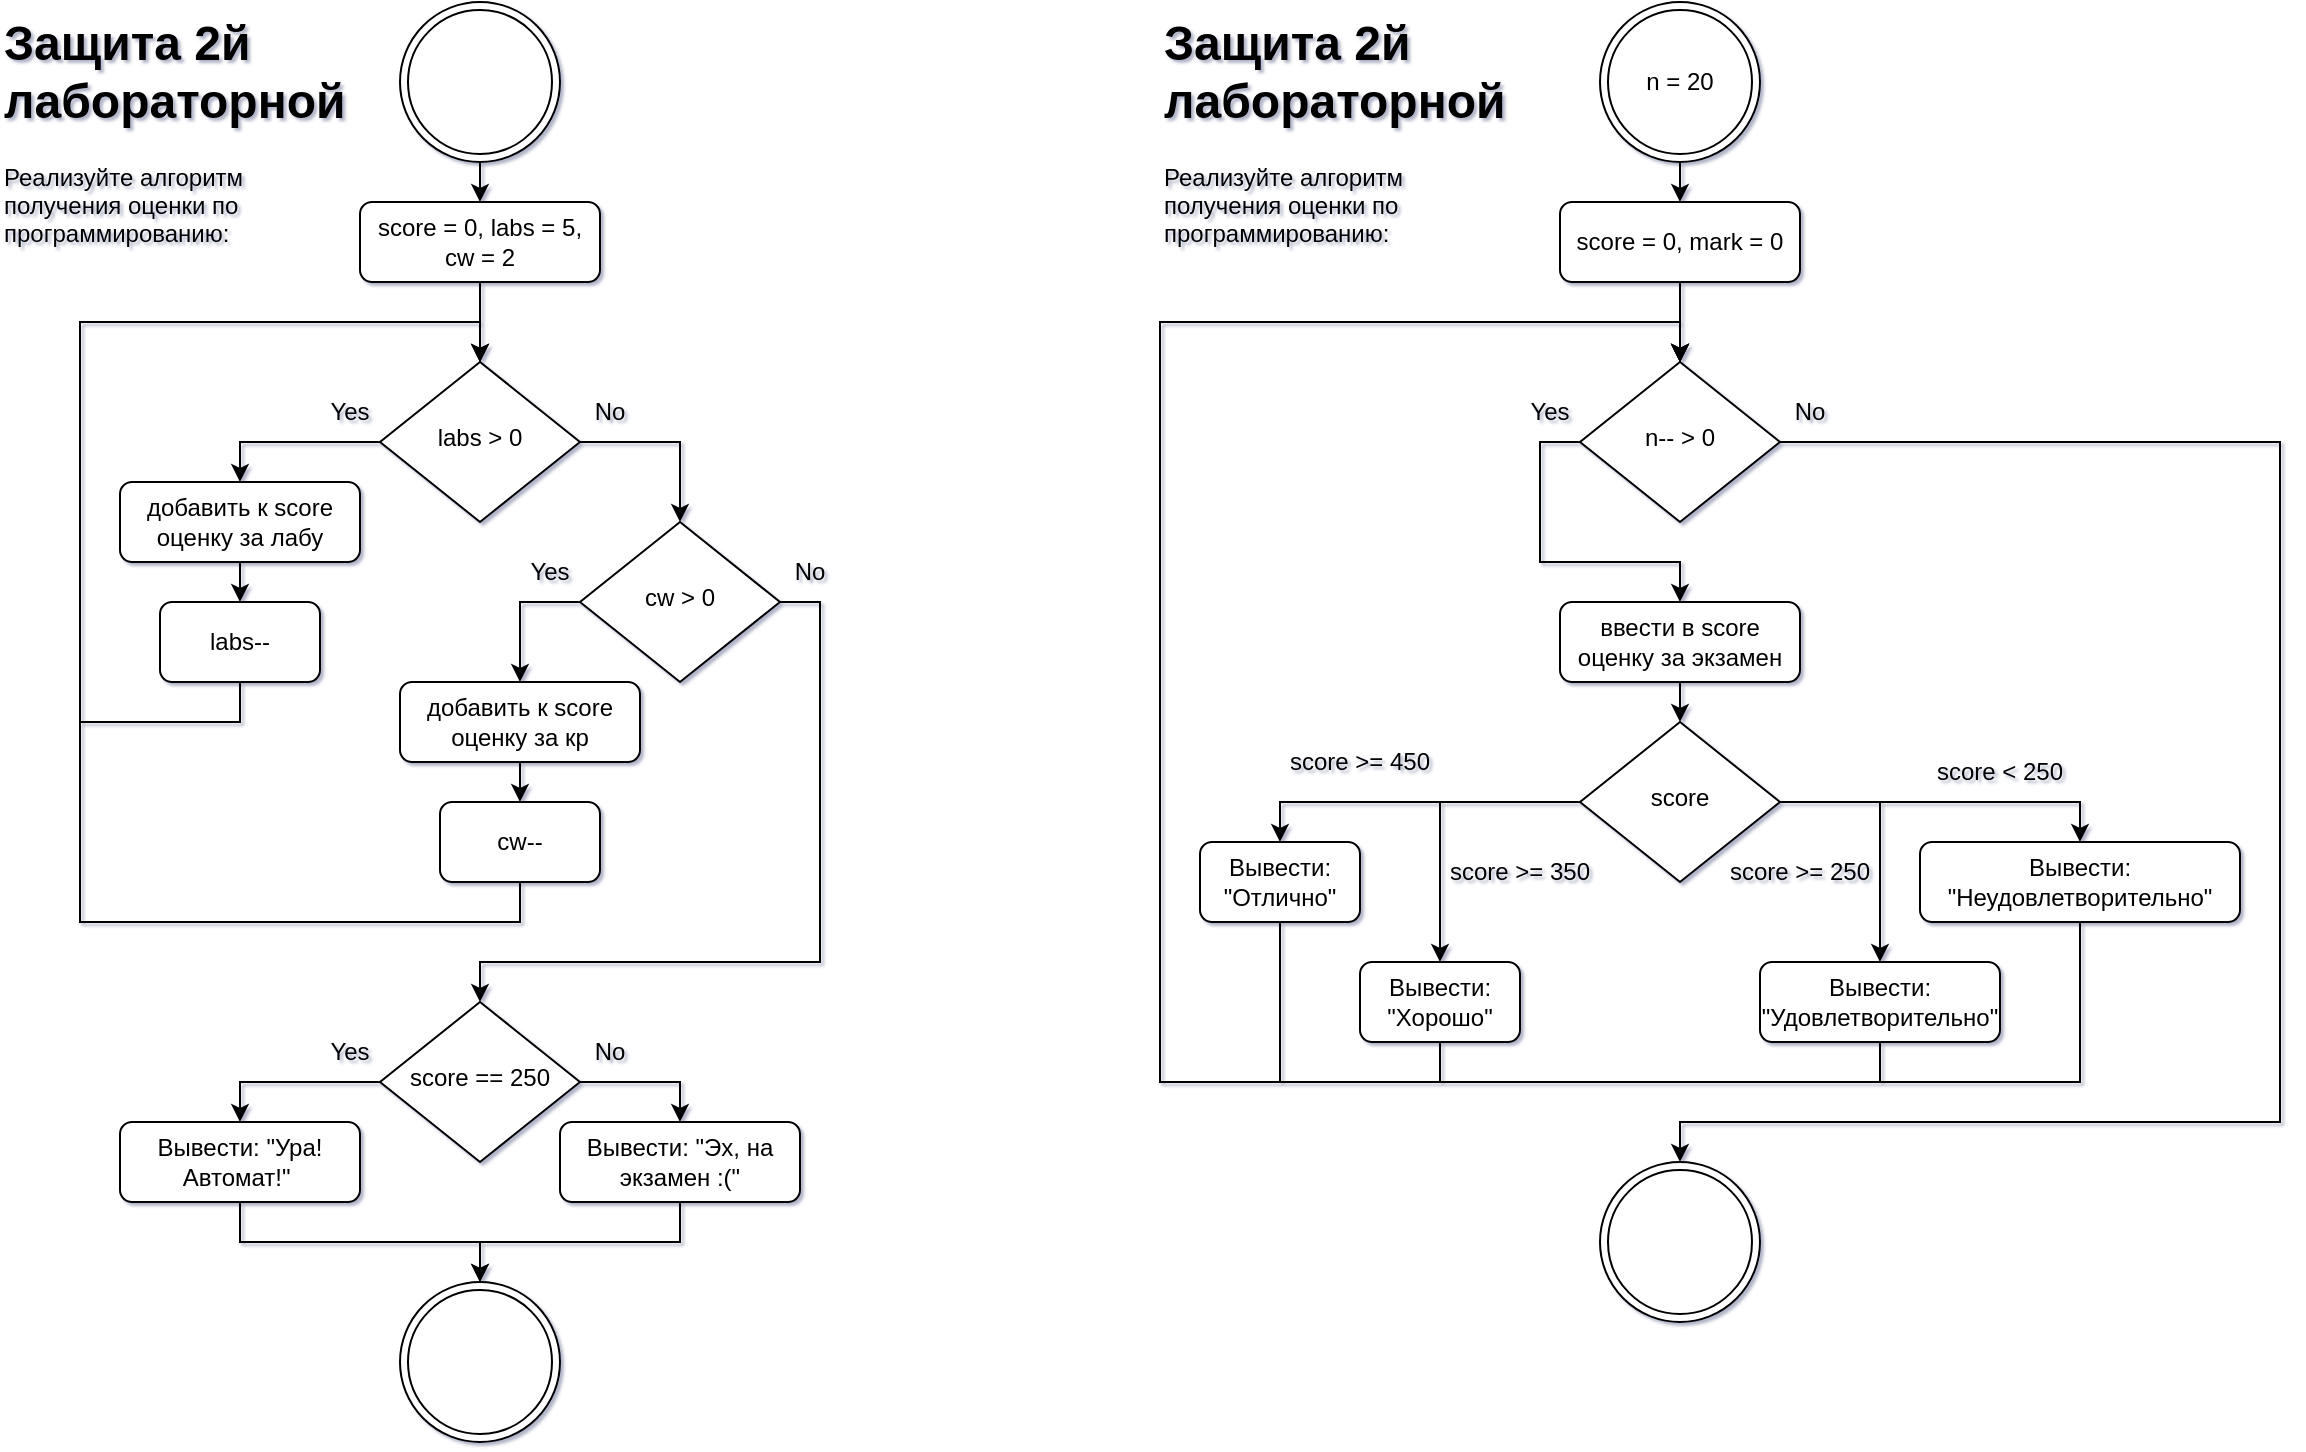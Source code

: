 <mxfile version="24.8.0">
  <diagram id="C5RBs43oDa-KdzZeNtuy" name="Page-1">
    <mxGraphModel dx="1426" dy="791" grid="1" gridSize="10" guides="1" tooltips="1" connect="1" arrows="1" fold="1" page="1" pageScale="1" pageWidth="827" pageHeight="1169" math="0" shadow="1">
      <root>
        <mxCell id="WIyWlLk6GJQsqaUBKTNV-0" />
        <mxCell id="WIyWlLk6GJQsqaUBKTNV-1" parent="WIyWlLk6GJQsqaUBKTNV-0" />
        <mxCell id="mCAG3Fxr1U5GjOZBmYeq-8" style="edgeStyle=orthogonalEdgeStyle;rounded=0;orthogonalLoop=1;jettySize=auto;html=1;exitX=0.5;exitY=1;exitDx=0;exitDy=0;entryX=0.5;entryY=0;entryDx=0;entryDy=0;" parent="WIyWlLk6GJQsqaUBKTNV-1" source="WIyWlLk6GJQsqaUBKTNV-3" target="WIyWlLk6GJQsqaUBKTNV-6" edge="1">
          <mxGeometry relative="1" as="geometry" />
        </mxCell>
        <mxCell id="WIyWlLk6GJQsqaUBKTNV-3" value="score = 0, labs = 5, cw = 2" style="rounded=1;whiteSpace=wrap;html=1;fontSize=12;glass=0;strokeWidth=1;shadow=0;" parent="WIyWlLk6GJQsqaUBKTNV-1" vertex="1">
          <mxGeometry x="180" y="100" width="120" height="40" as="geometry" />
        </mxCell>
        <mxCell id="mCAG3Fxr1U5GjOZBmYeq-1" style="edgeStyle=orthogonalEdgeStyle;rounded=0;orthogonalLoop=1;jettySize=auto;html=1;exitX=1;exitY=0.5;exitDx=0;exitDy=0;entryX=0.5;entryY=0;entryDx=0;entryDy=0;" parent="WIyWlLk6GJQsqaUBKTNV-1" source="WIyWlLk6GJQsqaUBKTNV-6" target="mCAG3Fxr1U5GjOZBmYeq-0" edge="1">
          <mxGeometry relative="1" as="geometry" />
        </mxCell>
        <mxCell id="mCAG3Fxr1U5GjOZBmYeq-3" style="edgeStyle=orthogonalEdgeStyle;rounded=0;orthogonalLoop=1;jettySize=auto;html=1;exitX=0;exitY=0.5;exitDx=0;exitDy=0;entryX=0.5;entryY=0;entryDx=0;entryDy=0;" parent="WIyWlLk6GJQsqaUBKTNV-1" source="WIyWlLk6GJQsqaUBKTNV-6" target="mCAG3Fxr1U5GjOZBmYeq-2" edge="1">
          <mxGeometry relative="1" as="geometry" />
        </mxCell>
        <mxCell id="WIyWlLk6GJQsqaUBKTNV-6" value="labs &amp;gt; 0" style="rhombus;whiteSpace=wrap;html=1;shadow=0;fontFamily=Helvetica;fontSize=12;align=center;strokeWidth=1;spacing=6;spacingTop=-4;" parent="WIyWlLk6GJQsqaUBKTNV-1" vertex="1">
          <mxGeometry x="190" y="180" width="100" height="80" as="geometry" />
        </mxCell>
        <mxCell id="mCAG3Fxr1U5GjOZBmYeq-16" style="edgeStyle=orthogonalEdgeStyle;rounded=0;orthogonalLoop=1;jettySize=auto;html=1;exitX=0.5;exitY=1;exitDx=0;exitDy=0;entryX=0.5;entryY=0;entryDx=0;entryDy=0;" parent="WIyWlLk6GJQsqaUBKTNV-1" source="WIyWlLk6GJQsqaUBKTNV-11" target="mCAG3Fxr1U5GjOZBmYeq-13" edge="1">
          <mxGeometry relative="1" as="geometry" />
        </mxCell>
        <mxCell id="WIyWlLk6GJQsqaUBKTNV-11" value="добавить к score оценку за кр" style="rounded=1;whiteSpace=wrap;html=1;fontSize=12;glass=0;strokeWidth=1;shadow=0;" parent="WIyWlLk6GJQsqaUBKTNV-1" vertex="1">
          <mxGeometry x="200" y="340" width="120" height="40" as="geometry" />
        </mxCell>
        <mxCell id="mCAG3Fxr1U5GjOZBmYeq-4" style="edgeStyle=orthogonalEdgeStyle;rounded=0;orthogonalLoop=1;jettySize=auto;html=1;exitX=0;exitY=0.5;exitDx=0;exitDy=0;entryX=0.5;entryY=0;entryDx=0;entryDy=0;" parent="WIyWlLk6GJQsqaUBKTNV-1" source="mCAG3Fxr1U5GjOZBmYeq-0" target="WIyWlLk6GJQsqaUBKTNV-11" edge="1">
          <mxGeometry relative="1" as="geometry" />
        </mxCell>
        <mxCell id="IRC3nWTrAKu8PiCPwpLT-7" style="edgeStyle=orthogonalEdgeStyle;rounded=0;orthogonalLoop=1;jettySize=auto;html=1;exitX=1;exitY=0.5;exitDx=0;exitDy=0;entryX=0.5;entryY=0;entryDx=0;entryDy=0;" parent="WIyWlLk6GJQsqaUBKTNV-1" source="mCAG3Fxr1U5GjOZBmYeq-0" target="IRC3nWTrAKu8PiCPwpLT-3" edge="1">
          <mxGeometry relative="1" as="geometry">
            <Array as="points">
              <mxPoint x="410" y="300" />
              <mxPoint x="410" y="480" />
              <mxPoint x="240" y="480" />
            </Array>
          </mxGeometry>
        </mxCell>
        <mxCell id="mCAG3Fxr1U5GjOZBmYeq-0" value="cw &amp;gt; 0" style="rhombus;whiteSpace=wrap;html=1;shadow=0;fontFamily=Helvetica;fontSize=12;align=center;strokeWidth=1;spacing=6;spacingTop=-4;" parent="WIyWlLk6GJQsqaUBKTNV-1" vertex="1">
          <mxGeometry x="290" y="260" width="100" height="80" as="geometry" />
        </mxCell>
        <mxCell id="mCAG3Fxr1U5GjOZBmYeq-11" style="edgeStyle=orthogonalEdgeStyle;rounded=0;orthogonalLoop=1;jettySize=auto;html=1;exitX=0.5;exitY=1;exitDx=0;exitDy=0;entryX=0.5;entryY=0;entryDx=0;entryDy=0;" parent="WIyWlLk6GJQsqaUBKTNV-1" source="mCAG3Fxr1U5GjOZBmYeq-2" target="mCAG3Fxr1U5GjOZBmYeq-10" edge="1">
          <mxGeometry relative="1" as="geometry" />
        </mxCell>
        <mxCell id="mCAG3Fxr1U5GjOZBmYeq-2" value="добавить к score оценку за лабу" style="rounded=1;whiteSpace=wrap;html=1;fontSize=12;glass=0;strokeWidth=1;shadow=0;" parent="WIyWlLk6GJQsqaUBKTNV-1" vertex="1">
          <mxGeometry x="60" y="240" width="120" height="40" as="geometry" />
        </mxCell>
        <mxCell id="mCAG3Fxr1U5GjOZBmYeq-6" style="edgeStyle=orthogonalEdgeStyle;rounded=0;orthogonalLoop=1;jettySize=auto;html=1;exitX=0.5;exitY=1;exitDx=0;exitDy=0;entryX=0.5;entryY=0;entryDx=0;entryDy=0;" parent="WIyWlLk6GJQsqaUBKTNV-1" source="mCAG3Fxr1U5GjOZBmYeq-5" target="WIyWlLk6GJQsqaUBKTNV-3" edge="1">
          <mxGeometry relative="1" as="geometry" />
        </mxCell>
        <mxCell id="mCAG3Fxr1U5GjOZBmYeq-5" value="" style="ellipse;shape=doubleEllipse;whiteSpace=wrap;html=1;aspect=fixed;" parent="WIyWlLk6GJQsqaUBKTNV-1" vertex="1">
          <mxGeometry x="200" width="80" height="80" as="geometry" />
        </mxCell>
        <mxCell id="mCAG3Fxr1U5GjOZBmYeq-14" style="edgeStyle=orthogonalEdgeStyle;rounded=0;orthogonalLoop=1;jettySize=auto;html=1;exitX=0.5;exitY=1;exitDx=0;exitDy=0;entryX=0.5;entryY=0;entryDx=0;entryDy=0;" parent="WIyWlLk6GJQsqaUBKTNV-1" source="mCAG3Fxr1U5GjOZBmYeq-10" target="WIyWlLk6GJQsqaUBKTNV-6" edge="1">
          <mxGeometry relative="1" as="geometry">
            <Array as="points">
              <mxPoint x="120" y="360" />
              <mxPoint x="40" y="360" />
              <mxPoint x="40" y="160" />
              <mxPoint x="240" y="160" />
            </Array>
          </mxGeometry>
        </mxCell>
        <mxCell id="mCAG3Fxr1U5GjOZBmYeq-10" value="labs--" style="rounded=1;whiteSpace=wrap;html=1;fontSize=12;glass=0;strokeWidth=1;shadow=0;" parent="WIyWlLk6GJQsqaUBKTNV-1" vertex="1">
          <mxGeometry x="80" y="300" width="80" height="40" as="geometry" />
        </mxCell>
        <mxCell id="mCAG3Fxr1U5GjOZBmYeq-15" style="edgeStyle=orthogonalEdgeStyle;rounded=0;orthogonalLoop=1;jettySize=auto;html=1;exitX=0.5;exitY=1;exitDx=0;exitDy=0;entryX=0.5;entryY=0;entryDx=0;entryDy=0;" parent="WIyWlLk6GJQsqaUBKTNV-1" source="mCAG3Fxr1U5GjOZBmYeq-13" target="WIyWlLk6GJQsqaUBKTNV-6" edge="1">
          <mxGeometry relative="1" as="geometry">
            <Array as="points">
              <mxPoint x="260" y="460" />
              <mxPoint x="40" y="460" />
              <mxPoint x="40" y="160" />
              <mxPoint x="240" y="160" />
            </Array>
          </mxGeometry>
        </mxCell>
        <mxCell id="mCAG3Fxr1U5GjOZBmYeq-13" value="cw--" style="rounded=1;whiteSpace=wrap;html=1;fontSize=12;glass=0;strokeWidth=1;shadow=0;" parent="WIyWlLk6GJQsqaUBKTNV-1" vertex="1">
          <mxGeometry x="220" y="400" width="80" height="40" as="geometry" />
        </mxCell>
        <mxCell id="mCAG3Fxr1U5GjOZBmYeq-20" value="Yes" style="text;html=1;align=center;verticalAlign=middle;whiteSpace=wrap;rounded=0;" parent="WIyWlLk6GJQsqaUBKTNV-1" vertex="1">
          <mxGeometry x="160" y="190" width="30" height="30" as="geometry" />
        </mxCell>
        <mxCell id="mCAG3Fxr1U5GjOZBmYeq-21" value="No" style="text;html=1;align=center;verticalAlign=middle;whiteSpace=wrap;rounded=0;" parent="WIyWlLk6GJQsqaUBKTNV-1" vertex="1">
          <mxGeometry x="290" y="190" width="30" height="30" as="geometry" />
        </mxCell>
        <mxCell id="mCAG3Fxr1U5GjOZBmYeq-22" value="Yes" style="text;html=1;align=center;verticalAlign=middle;whiteSpace=wrap;rounded=0;" parent="WIyWlLk6GJQsqaUBKTNV-1" vertex="1">
          <mxGeometry x="260" y="270" width="30" height="30" as="geometry" />
        </mxCell>
        <mxCell id="mCAG3Fxr1U5GjOZBmYeq-24" value="No" style="text;html=1;align=center;verticalAlign=middle;whiteSpace=wrap;rounded=0;" parent="WIyWlLk6GJQsqaUBKTNV-1" vertex="1">
          <mxGeometry x="390" y="270" width="30" height="30" as="geometry" />
        </mxCell>
        <mxCell id="mCAG3Fxr1U5GjOZBmYeq-31" style="edgeStyle=orthogonalEdgeStyle;rounded=0;orthogonalLoop=1;jettySize=auto;html=1;exitX=0.5;exitY=1;exitDx=0;exitDy=0;entryX=0.5;entryY=0;entryDx=0;entryDy=0;" parent="WIyWlLk6GJQsqaUBKTNV-1" source="mCAG3Fxr1U5GjOZBmYeq-27" target="mCAG3Fxr1U5GjOZBmYeq-29" edge="1">
          <mxGeometry relative="1" as="geometry" />
        </mxCell>
        <mxCell id="mCAG3Fxr1U5GjOZBmYeq-27" value="ввести в score оценку за экзамен" style="rounded=1;whiteSpace=wrap;html=1;fontSize=12;glass=0;strokeWidth=1;shadow=0;" parent="WIyWlLk6GJQsqaUBKTNV-1" vertex="1">
          <mxGeometry x="780" y="300" width="120" height="40" as="geometry" />
        </mxCell>
        <mxCell id="mCAG3Fxr1U5GjOZBmYeq-33" style="edgeStyle=orthogonalEdgeStyle;rounded=0;orthogonalLoop=1;jettySize=auto;html=1;exitX=0;exitY=0.5;exitDx=0;exitDy=0;entryX=0.5;entryY=0;entryDx=0;entryDy=0;" parent="WIyWlLk6GJQsqaUBKTNV-1" source="mCAG3Fxr1U5GjOZBmYeq-29" target="mCAG3Fxr1U5GjOZBmYeq-32" edge="1">
          <mxGeometry relative="1" as="geometry" />
        </mxCell>
        <mxCell id="mCAG3Fxr1U5GjOZBmYeq-37" style="edgeStyle=orthogonalEdgeStyle;rounded=0;orthogonalLoop=1;jettySize=auto;html=1;exitX=1;exitY=0.5;exitDx=0;exitDy=0;entryX=0.5;entryY=0;entryDx=0;entryDy=0;" parent="WIyWlLk6GJQsqaUBKTNV-1" source="mCAG3Fxr1U5GjOZBmYeq-29" target="mCAG3Fxr1U5GjOZBmYeq-36" edge="1">
          <mxGeometry relative="1" as="geometry" />
        </mxCell>
        <mxCell id="mCAG3Fxr1U5GjOZBmYeq-38" style="edgeStyle=orthogonalEdgeStyle;rounded=0;orthogonalLoop=1;jettySize=auto;html=1;exitX=0;exitY=0.5;exitDx=0;exitDy=0;entryX=0.5;entryY=0;entryDx=0;entryDy=0;" parent="WIyWlLk6GJQsqaUBKTNV-1" source="mCAG3Fxr1U5GjOZBmYeq-29" target="mCAG3Fxr1U5GjOZBmYeq-34" edge="1">
          <mxGeometry relative="1" as="geometry" />
        </mxCell>
        <mxCell id="mCAG3Fxr1U5GjOZBmYeq-39" style="edgeStyle=orthogonalEdgeStyle;rounded=0;orthogonalLoop=1;jettySize=auto;html=1;exitX=1;exitY=0.5;exitDx=0;exitDy=0;entryX=0.5;entryY=0;entryDx=0;entryDy=0;" parent="WIyWlLk6GJQsqaUBKTNV-1" source="mCAG3Fxr1U5GjOZBmYeq-29" target="mCAG3Fxr1U5GjOZBmYeq-35" edge="1">
          <mxGeometry relative="1" as="geometry" />
        </mxCell>
        <mxCell id="mCAG3Fxr1U5GjOZBmYeq-29" value="score" style="rhombus;whiteSpace=wrap;html=1;shadow=0;fontFamily=Helvetica;fontSize=12;align=center;strokeWidth=1;spacing=6;spacingTop=-4;" parent="WIyWlLk6GJQsqaUBKTNV-1" vertex="1">
          <mxGeometry x="790" y="360" width="100" height="80" as="geometry" />
        </mxCell>
        <mxCell id="IRC3nWTrAKu8PiCPwpLT-19" style="edgeStyle=orthogonalEdgeStyle;rounded=0;orthogonalLoop=1;jettySize=auto;html=1;exitX=0.5;exitY=1;exitDx=0;exitDy=0;entryX=0.5;entryY=0;entryDx=0;entryDy=0;" parent="WIyWlLk6GJQsqaUBKTNV-1" source="mCAG3Fxr1U5GjOZBmYeq-32" target="IRC3nWTrAKu8PiCPwpLT-16" edge="1">
          <mxGeometry relative="1" as="geometry">
            <Array as="points">
              <mxPoint x="640" y="540" />
              <mxPoint x="580" y="540" />
              <mxPoint x="580" y="160" />
              <mxPoint x="840" y="160" />
            </Array>
          </mxGeometry>
        </mxCell>
        <mxCell id="mCAG3Fxr1U5GjOZBmYeq-32" value="Вывести: &quot;Отлично&quot;" style="rounded=1;whiteSpace=wrap;html=1;fontSize=12;glass=0;strokeWidth=1;shadow=0;" parent="WIyWlLk6GJQsqaUBKTNV-1" vertex="1">
          <mxGeometry x="600" y="420" width="80" height="40" as="geometry" />
        </mxCell>
        <mxCell id="IRC3nWTrAKu8PiCPwpLT-21" style="edgeStyle=orthogonalEdgeStyle;rounded=0;orthogonalLoop=1;jettySize=auto;html=1;exitX=0.5;exitY=1;exitDx=0;exitDy=0;entryX=0.5;entryY=0;entryDx=0;entryDy=0;" parent="WIyWlLk6GJQsqaUBKTNV-1" source="mCAG3Fxr1U5GjOZBmYeq-34" target="IRC3nWTrAKu8PiCPwpLT-16" edge="1">
          <mxGeometry relative="1" as="geometry">
            <Array as="points">
              <mxPoint x="720" y="540" />
              <mxPoint x="580" y="540" />
              <mxPoint x="580" y="160" />
              <mxPoint x="840" y="160" />
            </Array>
          </mxGeometry>
        </mxCell>
        <mxCell id="mCAG3Fxr1U5GjOZBmYeq-34" value="Вывести: &quot;Хорошо&quot;" style="rounded=1;whiteSpace=wrap;html=1;fontSize=12;glass=0;strokeWidth=1;shadow=0;" parent="WIyWlLk6GJQsqaUBKTNV-1" vertex="1">
          <mxGeometry x="680" y="480" width="80" height="40" as="geometry" />
        </mxCell>
        <mxCell id="IRC3nWTrAKu8PiCPwpLT-22" style="edgeStyle=orthogonalEdgeStyle;rounded=0;orthogonalLoop=1;jettySize=auto;html=1;exitX=0.5;exitY=1;exitDx=0;exitDy=0;entryX=0.5;entryY=0;entryDx=0;entryDy=0;" parent="WIyWlLk6GJQsqaUBKTNV-1" source="mCAG3Fxr1U5GjOZBmYeq-35" target="IRC3nWTrAKu8PiCPwpLT-16" edge="1">
          <mxGeometry relative="1" as="geometry">
            <Array as="points">
              <mxPoint x="940" y="540" />
              <mxPoint x="580" y="540" />
              <mxPoint x="580" y="160" />
              <mxPoint x="840" y="160" />
            </Array>
          </mxGeometry>
        </mxCell>
        <mxCell id="mCAG3Fxr1U5GjOZBmYeq-35" value="Вывести: &quot;Удовлетворительно&quot;" style="rounded=1;whiteSpace=wrap;html=1;fontSize=12;glass=0;strokeWidth=1;shadow=0;" parent="WIyWlLk6GJQsqaUBKTNV-1" vertex="1">
          <mxGeometry x="880" y="480" width="120" height="40" as="geometry" />
        </mxCell>
        <mxCell id="IRC3nWTrAKu8PiCPwpLT-24" style="edgeStyle=orthogonalEdgeStyle;rounded=0;orthogonalLoop=1;jettySize=auto;html=1;exitX=0.5;exitY=1;exitDx=0;exitDy=0;entryX=0.5;entryY=0;entryDx=0;entryDy=0;" parent="WIyWlLk6GJQsqaUBKTNV-1" source="mCAG3Fxr1U5GjOZBmYeq-36" target="IRC3nWTrAKu8PiCPwpLT-16" edge="1">
          <mxGeometry relative="1" as="geometry">
            <Array as="points">
              <mxPoint x="1040" y="540" />
              <mxPoint x="580" y="540" />
              <mxPoint x="580" y="160" />
              <mxPoint x="840" y="160" />
            </Array>
          </mxGeometry>
        </mxCell>
        <mxCell id="mCAG3Fxr1U5GjOZBmYeq-36" value="Вывести: &quot;Неудовлетворительно&quot;" style="rounded=1;whiteSpace=wrap;html=1;fontSize=12;glass=0;strokeWidth=1;shadow=0;" parent="WIyWlLk6GJQsqaUBKTNV-1" vertex="1">
          <mxGeometry x="960" y="420" width="160" height="40" as="geometry" />
        </mxCell>
        <mxCell id="mCAG3Fxr1U5GjOZBmYeq-40" value="score &amp;gt;= 450" style="text;html=1;align=center;verticalAlign=middle;whiteSpace=wrap;rounded=0;" parent="WIyWlLk6GJQsqaUBKTNV-1" vertex="1">
          <mxGeometry x="640" y="365" width="80" height="30" as="geometry" />
        </mxCell>
        <mxCell id="mCAG3Fxr1U5GjOZBmYeq-41" value="score &amp;gt;= 350" style="text;html=1;align=center;verticalAlign=middle;whiteSpace=wrap;rounded=0;" parent="WIyWlLk6GJQsqaUBKTNV-1" vertex="1">
          <mxGeometry x="720" y="420" width="80" height="30" as="geometry" />
        </mxCell>
        <mxCell id="mCAG3Fxr1U5GjOZBmYeq-42" value="score &amp;gt;= 250" style="text;html=1;align=center;verticalAlign=middle;whiteSpace=wrap;rounded=0;" parent="WIyWlLk6GJQsqaUBKTNV-1" vertex="1">
          <mxGeometry x="860" y="420" width="80" height="30" as="geometry" />
        </mxCell>
        <mxCell id="mCAG3Fxr1U5GjOZBmYeq-43" value="score &amp;lt; 250" style="text;html=1;align=center;verticalAlign=middle;whiteSpace=wrap;rounded=0;" parent="WIyWlLk6GJQsqaUBKTNV-1" vertex="1">
          <mxGeometry x="960" y="370" width="80" height="30" as="geometry" />
        </mxCell>
        <mxCell id="mCAG3Fxr1U5GjOZBmYeq-50" value="&lt;h1 style=&quot;margin-top: 0px;&quot;&gt;Защита 2й лабораторной&lt;/h1&gt;&lt;p&gt;Реализуйте алгоритм получения оценки по программированию:&lt;/p&gt;" style="text;html=1;whiteSpace=wrap;overflow=hidden;rounded=0;" parent="WIyWlLk6GJQsqaUBKTNV-1" vertex="1">
          <mxGeometry width="180" height="150" as="geometry" />
        </mxCell>
        <mxCell id="IRC3nWTrAKu8PiCPwpLT-10" style="edgeStyle=orthogonalEdgeStyle;rounded=0;orthogonalLoop=1;jettySize=auto;html=1;exitX=0.5;exitY=1;exitDx=0;exitDy=0;entryX=0.5;entryY=0;entryDx=0;entryDy=0;" parent="WIyWlLk6GJQsqaUBKTNV-1" source="IRC3nWTrAKu8PiCPwpLT-0" target="IRC3nWTrAKu8PiCPwpLT-8" edge="1">
          <mxGeometry relative="1" as="geometry" />
        </mxCell>
        <mxCell id="IRC3nWTrAKu8PiCPwpLT-0" value="Вывести: &quot;Ура! Автомат!&quot;&amp;nbsp;" style="rounded=1;whiteSpace=wrap;html=1;fontSize=12;glass=0;strokeWidth=1;shadow=0;" parent="WIyWlLk6GJQsqaUBKTNV-1" vertex="1">
          <mxGeometry x="60" y="560" width="120" height="40" as="geometry" />
        </mxCell>
        <mxCell id="IRC3nWTrAKu8PiCPwpLT-1" style="edgeStyle=orthogonalEdgeStyle;rounded=0;orthogonalLoop=1;jettySize=auto;html=1;exitX=0;exitY=0.5;exitDx=0;exitDy=0;entryX=0.5;entryY=0;entryDx=0;entryDy=0;" parent="WIyWlLk6GJQsqaUBKTNV-1" source="IRC3nWTrAKu8PiCPwpLT-3" target="IRC3nWTrAKu8PiCPwpLT-0" edge="1">
          <mxGeometry relative="1" as="geometry" />
        </mxCell>
        <mxCell id="IRC3nWTrAKu8PiCPwpLT-2" style="edgeStyle=orthogonalEdgeStyle;rounded=0;orthogonalLoop=1;jettySize=auto;html=1;exitX=1;exitY=0.5;exitDx=0;exitDy=0;entryX=0.5;entryY=0;entryDx=0;entryDy=0;" parent="WIyWlLk6GJQsqaUBKTNV-1" source="IRC3nWTrAKu8PiCPwpLT-3" target="IRC3nWTrAKu8PiCPwpLT-6" edge="1">
          <mxGeometry relative="1" as="geometry" />
        </mxCell>
        <mxCell id="IRC3nWTrAKu8PiCPwpLT-3" value="score == 250" style="rhombus;whiteSpace=wrap;html=1;shadow=0;fontFamily=Helvetica;fontSize=12;align=center;strokeWidth=1;spacing=6;spacingTop=-4;" parent="WIyWlLk6GJQsqaUBKTNV-1" vertex="1">
          <mxGeometry x="190" y="500" width="100" height="80" as="geometry" />
        </mxCell>
        <mxCell id="IRC3nWTrAKu8PiCPwpLT-4" value="Yes" style="text;html=1;align=center;verticalAlign=middle;whiteSpace=wrap;rounded=0;" parent="WIyWlLk6GJQsqaUBKTNV-1" vertex="1">
          <mxGeometry x="160" y="510" width="30" height="30" as="geometry" />
        </mxCell>
        <mxCell id="IRC3nWTrAKu8PiCPwpLT-5" value="No" style="text;html=1;align=center;verticalAlign=middle;whiteSpace=wrap;rounded=0;" parent="WIyWlLk6GJQsqaUBKTNV-1" vertex="1">
          <mxGeometry x="290" y="510" width="30" height="30" as="geometry" />
        </mxCell>
        <mxCell id="IRC3nWTrAKu8PiCPwpLT-9" style="edgeStyle=orthogonalEdgeStyle;rounded=0;orthogonalLoop=1;jettySize=auto;html=1;exitX=0.5;exitY=1;exitDx=0;exitDy=0;entryX=0.5;entryY=0;entryDx=0;entryDy=0;" parent="WIyWlLk6GJQsqaUBKTNV-1" source="IRC3nWTrAKu8PiCPwpLT-6" target="IRC3nWTrAKu8PiCPwpLT-8" edge="1">
          <mxGeometry relative="1" as="geometry" />
        </mxCell>
        <mxCell id="IRC3nWTrAKu8PiCPwpLT-6" value="Вывести: &quot;Эх, на экзамен :(&quot;" style="rounded=1;whiteSpace=wrap;html=1;fontSize=12;glass=0;strokeWidth=1;shadow=0;" parent="WIyWlLk6GJQsqaUBKTNV-1" vertex="1">
          <mxGeometry x="280" y="560" width="120" height="40" as="geometry" />
        </mxCell>
        <mxCell id="IRC3nWTrAKu8PiCPwpLT-8" value="" style="ellipse;shape=doubleEllipse;whiteSpace=wrap;html=1;aspect=fixed;" parent="WIyWlLk6GJQsqaUBKTNV-1" vertex="1">
          <mxGeometry x="200" y="640" width="80" height="80" as="geometry" />
        </mxCell>
        <mxCell id="IRC3nWTrAKu8PiCPwpLT-13" style="edgeStyle=orthogonalEdgeStyle;rounded=0;orthogonalLoop=1;jettySize=auto;html=1;exitX=0.5;exitY=1;exitDx=0;exitDy=0;entryX=0.5;entryY=0;entryDx=0;entryDy=0;" parent="WIyWlLk6GJQsqaUBKTNV-1" source="IRC3nWTrAKu8PiCPwpLT-11" target="IRC3nWTrAKu8PiCPwpLT-12" edge="1">
          <mxGeometry relative="1" as="geometry" />
        </mxCell>
        <mxCell id="IRC3nWTrAKu8PiCPwpLT-11" value="n = 20" style="ellipse;shape=doubleEllipse;whiteSpace=wrap;html=1;aspect=fixed;" parent="WIyWlLk6GJQsqaUBKTNV-1" vertex="1">
          <mxGeometry x="800" width="80" height="80" as="geometry" />
        </mxCell>
        <mxCell id="IRC3nWTrAKu8PiCPwpLT-17" style="edgeStyle=orthogonalEdgeStyle;rounded=0;orthogonalLoop=1;jettySize=auto;html=1;exitX=0.5;exitY=1;exitDx=0;exitDy=0;entryX=0.5;entryY=0;entryDx=0;entryDy=0;" parent="WIyWlLk6GJQsqaUBKTNV-1" target="IRC3nWTrAKu8PiCPwpLT-16" edge="1">
          <mxGeometry relative="1" as="geometry">
            <mxPoint x="840" y="160" as="sourcePoint" />
          </mxGeometry>
        </mxCell>
        <mxCell id="IRC3nWTrAKu8PiCPwpLT-20" style="edgeStyle=orthogonalEdgeStyle;rounded=0;orthogonalLoop=1;jettySize=auto;html=1;exitX=0.5;exitY=1;exitDx=0;exitDy=0;entryX=0.5;entryY=0;entryDx=0;entryDy=0;" parent="WIyWlLk6GJQsqaUBKTNV-1" source="IRC3nWTrAKu8PiCPwpLT-12" target="IRC3nWTrAKu8PiCPwpLT-16" edge="1">
          <mxGeometry relative="1" as="geometry" />
        </mxCell>
        <mxCell id="IRC3nWTrAKu8PiCPwpLT-12" value="score = 0, mark = 0" style="rounded=1;whiteSpace=wrap;html=1;fontSize=12;glass=0;strokeWidth=1;shadow=0;" parent="WIyWlLk6GJQsqaUBKTNV-1" vertex="1">
          <mxGeometry x="780" y="100" width="120" height="40" as="geometry" />
        </mxCell>
        <mxCell id="IRC3nWTrAKu8PiCPwpLT-23" style="edgeStyle=orthogonalEdgeStyle;rounded=0;orthogonalLoop=1;jettySize=auto;html=1;exitX=0;exitY=0.5;exitDx=0;exitDy=0;entryX=0.5;entryY=0;entryDx=0;entryDy=0;" parent="WIyWlLk6GJQsqaUBKTNV-1" source="IRC3nWTrAKu8PiCPwpLT-16" target="mCAG3Fxr1U5GjOZBmYeq-27" edge="1">
          <mxGeometry relative="1" as="geometry">
            <mxPoint x="840" y="300" as="targetPoint" />
          </mxGeometry>
        </mxCell>
        <mxCell id="IRC3nWTrAKu8PiCPwpLT-26" style="edgeStyle=orthogonalEdgeStyle;rounded=0;orthogonalLoop=1;jettySize=auto;html=1;exitX=1;exitY=0.5;exitDx=0;exitDy=0;entryX=0.5;entryY=0;entryDx=0;entryDy=0;" parent="WIyWlLk6GJQsqaUBKTNV-1" source="IRC3nWTrAKu8PiCPwpLT-16" target="IRC3nWTrAKu8PiCPwpLT-25" edge="1">
          <mxGeometry relative="1" as="geometry">
            <Array as="points">
              <mxPoint x="1140" y="220" />
              <mxPoint x="1140" y="560" />
              <mxPoint x="840" y="560" />
            </Array>
          </mxGeometry>
        </mxCell>
        <mxCell id="IRC3nWTrAKu8PiCPwpLT-16" value="n-- &amp;gt; 0" style="rhombus;whiteSpace=wrap;html=1;shadow=0;fontFamily=Helvetica;fontSize=12;align=center;strokeWidth=1;spacing=6;spacingTop=-4;" parent="WIyWlLk6GJQsqaUBKTNV-1" vertex="1">
          <mxGeometry x="790" y="180" width="100" height="80" as="geometry" />
        </mxCell>
        <mxCell id="IRC3nWTrAKu8PiCPwpLT-25" value="" style="ellipse;shape=doubleEllipse;whiteSpace=wrap;html=1;aspect=fixed;" parent="WIyWlLk6GJQsqaUBKTNV-1" vertex="1">
          <mxGeometry x="800" y="580" width="80" height="80" as="geometry" />
        </mxCell>
        <mxCell id="IRC3nWTrAKu8PiCPwpLT-27" value="Yes" style="text;html=1;align=center;verticalAlign=middle;whiteSpace=wrap;rounded=0;" parent="WIyWlLk6GJQsqaUBKTNV-1" vertex="1">
          <mxGeometry x="760" y="190" width="30" height="30" as="geometry" />
        </mxCell>
        <mxCell id="IRC3nWTrAKu8PiCPwpLT-28" value="No" style="text;html=1;align=center;verticalAlign=middle;whiteSpace=wrap;rounded=0;" parent="WIyWlLk6GJQsqaUBKTNV-1" vertex="1">
          <mxGeometry x="890" y="190" width="30" height="30" as="geometry" />
        </mxCell>
        <mxCell id="IRC3nWTrAKu8PiCPwpLT-30" value="&lt;h1 style=&quot;margin-top: 0px;&quot;&gt;Защита 2й лабораторной&lt;/h1&gt;&lt;p&gt;Реализуйте алгоритм получения оценки по программированию:&lt;/p&gt;" style="text;html=1;whiteSpace=wrap;overflow=hidden;rounded=0;" parent="WIyWlLk6GJQsqaUBKTNV-1" vertex="1">
          <mxGeometry x="580" width="180" height="150" as="geometry" />
        </mxCell>
      </root>
    </mxGraphModel>
  </diagram>
</mxfile>
